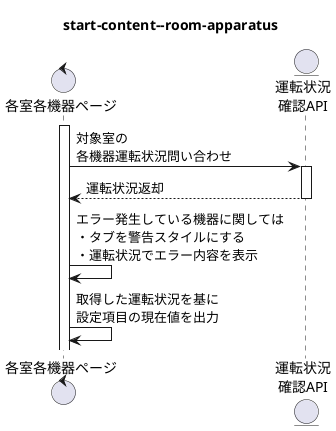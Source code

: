 @startuml start-content--room-apparatus
title start-content--room-apparatus
control 各室各機器ページ as ra
entity "運転状況\n確認API" as cond

activate ra
ra -> cond:対象室の\n各機器運転状況問い合わせ
activate cond
cond --> ra:運転状況返却
deactivate cond
ra -> ra:エラー発生している機器に関しては\n・タブを警告スタイルにする\n・運転状況でエラー内容を表示
ra -> ra:取得した運転状況を基に\n設定項目の現在値を出力

@enduml